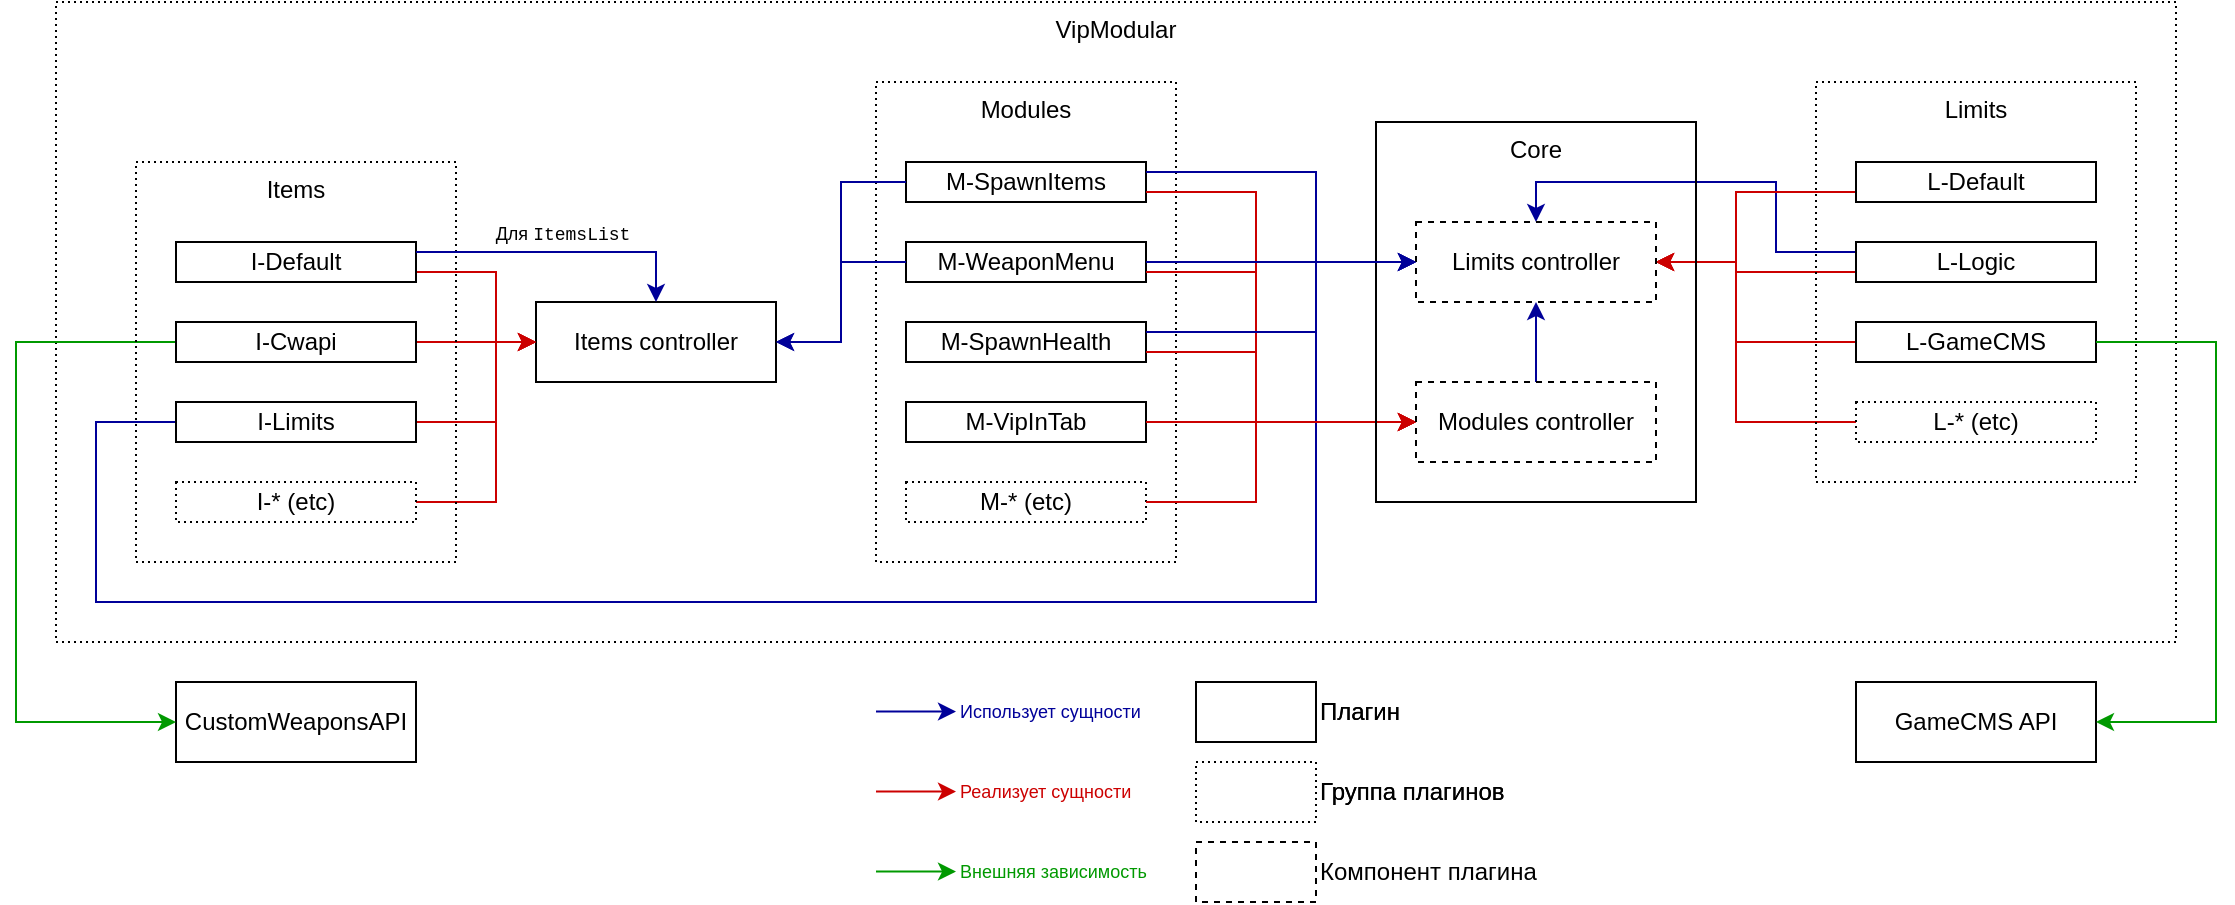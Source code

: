 <mxfile version="20.3.0" type="device"><diagram id="vGB55gLg2RTe1ndS0518" name="Страница 1"><mxGraphModel dx="1185" dy="729" grid="1" gridSize="10" guides="0" tooltips="1" connect="1" arrows="0" fold="1" page="1" pageScale="1" pageWidth="1169" pageHeight="827" math="0" shadow="0"><root><mxCell id="0"/><mxCell id="1" parent="0"/><mxCell id="vBNM8KiRsBC_5oRtE_Zr-55" value="VipModular" style="rounded=0;whiteSpace=wrap;html=1;fillColor=none;verticalAlign=top;strokeColor=#000000;dashed=1;dashPattern=1 2;" parent="1" vertex="1"><mxGeometry x="70" y="80" width="1060" height="320" as="geometry"/></mxCell><mxCell id="vBNM8KiRsBC_5oRtE_Zr-2" value="Items controller" style="rounded=0;whiteSpace=wrap;html=1;fillColor=none;" parent="1" vertex="1"><mxGeometry x="310" y="230" width="120" height="40" as="geometry"/></mxCell><mxCell id="vBNM8KiRsBC_5oRtE_Zr-27" value="" style="group;dashed=1;dashPattern=1 4;" parent="1" vertex="1" connectable="0"><mxGeometry x="480" y="120" width="150" height="240" as="geometry"/></mxCell><mxCell id="vBNM8KiRsBC_5oRtE_Zr-8" value="Modules" style="rounded=0;whiteSpace=wrap;html=1;fillColor=none;verticalAlign=top;dashed=1;dashPattern=1 2;" parent="vBNM8KiRsBC_5oRtE_Zr-27" vertex="1"><mxGeometry width="150" height="240" as="geometry"/></mxCell><mxCell id="vBNM8KiRsBC_5oRtE_Zr-9" value="M-WeaponMenu" style="rounded=0;whiteSpace=wrap;html=1;fillColor=none;" parent="vBNM8KiRsBC_5oRtE_Zr-27" vertex="1"><mxGeometry x="15" y="80" width="120" height="20" as="geometry"/></mxCell><mxCell id="vBNM8KiRsBC_5oRtE_Zr-11" value="M-SpawnHealth" style="rounded=0;whiteSpace=wrap;html=1;fillColor=none;" parent="vBNM8KiRsBC_5oRtE_Zr-27" vertex="1"><mxGeometry x="15" y="120" width="120" height="20" as="geometry"/></mxCell><mxCell id="vBNM8KiRsBC_5oRtE_Zr-12" value="M-SpawnItems" style="rounded=0;whiteSpace=wrap;html=1;fillColor=none;" parent="vBNM8KiRsBC_5oRtE_Zr-27" vertex="1"><mxGeometry x="15" y="40" width="120" height="20" as="geometry"/></mxCell><mxCell id="vBNM8KiRsBC_5oRtE_Zr-14" value="M-VipInTab" style="rounded=0;whiteSpace=wrap;html=1;fillColor=none;" parent="vBNM8KiRsBC_5oRtE_Zr-27" vertex="1"><mxGeometry x="15" y="160" width="120" height="20" as="geometry"/></mxCell><mxCell id="vBNM8KiRsBC_5oRtE_Zr-59" value="M-* (etc)" style="rounded=0;whiteSpace=wrap;html=1;fillColor=none;dashed=1;dashPattern=1 2;" parent="vBNM8KiRsBC_5oRtE_Zr-27" vertex="1"><mxGeometry x="15" y="200" width="120" height="20" as="geometry"/></mxCell><mxCell id="vBNM8KiRsBC_5oRtE_Zr-36" style="edgeStyle=orthogonalEdgeStyle;rounded=0;orthogonalLoop=1;jettySize=auto;html=1;exitX=1;exitY=0.75;exitDx=0;exitDy=0;entryX=0;entryY=0.5;entryDx=0;entryDy=0;strokeColor=#CC0000;" parent="1" source="vBNM8KiRsBC_5oRtE_Zr-33" target="vBNM8KiRsBC_5oRtE_Zr-2" edge="1"><mxGeometry relative="1" as="geometry"><Array as="points"><mxPoint x="290" y="215"/><mxPoint x="290" y="250"/></Array></mxGeometry></mxCell><mxCell id="vBNM8KiRsBC_5oRtE_Zr-37" style="edgeStyle=orthogonalEdgeStyle;rounded=0;orthogonalLoop=1;jettySize=auto;html=1;exitX=1;exitY=0.5;exitDx=0;exitDy=0;entryX=0;entryY=0.5;entryDx=0;entryDy=0;strokeColor=#CC0000;" parent="1" source="vBNM8KiRsBC_5oRtE_Zr-31" target="vBNM8KiRsBC_5oRtE_Zr-2" edge="1"><mxGeometry relative="1" as="geometry"><mxPoint x="180" y="160" as="targetPoint"/><Array as="points"><mxPoint x="290" y="290"/><mxPoint x="290" y="250"/></Array></mxGeometry></mxCell><mxCell id="vBNM8KiRsBC_5oRtE_Zr-38" style="edgeStyle=orthogonalEdgeStyle;rounded=0;orthogonalLoop=1;jettySize=auto;html=1;exitX=1;exitY=0.5;exitDx=0;exitDy=0;entryX=0;entryY=0.5;entryDx=0;entryDy=0;strokeColor=#CC0000;" parent="1" source="vBNM8KiRsBC_5oRtE_Zr-32" target="vBNM8KiRsBC_5oRtE_Zr-2" edge="1"><mxGeometry relative="1" as="geometry"><Array as="points"><mxPoint x="290" y="330"/><mxPoint x="290" y="250"/></Array></mxGeometry></mxCell><mxCell id="vBNM8KiRsBC_5oRtE_Zr-39" style="edgeStyle=orthogonalEdgeStyle;rounded=0;orthogonalLoop=1;jettySize=auto;html=1;exitX=0;exitY=0.5;exitDx=0;exitDy=0;entryX=0;entryY=0.5;entryDx=0;entryDy=0;strokeColor=#000099;" parent="1" source="vBNM8KiRsBC_5oRtE_Zr-31" target="vBNM8KiRsBC_5oRtE_Zr-4" edge="1"><mxGeometry relative="1" as="geometry"><Array as="points"><mxPoint x="90" y="290"/><mxPoint x="90" y="380"/><mxPoint x="700" y="380"/><mxPoint x="700" y="210"/></Array></mxGeometry></mxCell><mxCell id="vBNM8KiRsBC_5oRtE_Zr-40" style="edgeStyle=orthogonalEdgeStyle;rounded=0;orthogonalLoop=1;jettySize=auto;html=1;exitX=0;exitY=0.5;exitDx=0;exitDy=0;entryX=1;entryY=0.5;entryDx=0;entryDy=0;strokeColor=#000099;" parent="1" source="vBNM8KiRsBC_5oRtE_Zr-9" target="vBNM8KiRsBC_5oRtE_Zr-2" edge="1"><mxGeometry relative="1" as="geometry"/></mxCell><mxCell id="vBNM8KiRsBC_5oRtE_Zr-41" style="edgeStyle=orthogonalEdgeStyle;rounded=0;orthogonalLoop=1;jettySize=auto;html=1;exitX=0;exitY=0.5;exitDx=0;exitDy=0;entryX=1;entryY=0.5;entryDx=0;entryDy=0;strokeColor=#000099;" parent="1" source="vBNM8KiRsBC_5oRtE_Zr-12" target="vBNM8KiRsBC_5oRtE_Zr-2" edge="1"><mxGeometry relative="1" as="geometry"/></mxCell><mxCell id="vBNM8KiRsBC_5oRtE_Zr-43" style="edgeStyle=orthogonalEdgeStyle;rounded=0;orthogonalLoop=1;jettySize=auto;html=1;exitX=1;exitY=0.75;exitDx=0;exitDy=0;entryX=0;entryY=0.5;entryDx=0;entryDy=0;strokeColor=#CC0000;" parent="1" source="vBNM8KiRsBC_5oRtE_Zr-12" target="vBNM8KiRsBC_5oRtE_Zr-6" edge="1"><mxGeometry relative="1" as="geometry"><Array as="points"><mxPoint x="670" y="175"/><mxPoint x="670" y="290"/></Array></mxGeometry></mxCell><mxCell id="vBNM8KiRsBC_5oRtE_Zr-45" style="edgeStyle=orthogonalEdgeStyle;rounded=0;orthogonalLoop=1;jettySize=auto;html=1;exitX=1;exitY=0.5;exitDx=0;exitDy=0;entryX=0;entryY=0.5;entryDx=0;entryDy=0;strokeColor=#CC0000;" parent="1" source="vBNM8KiRsBC_5oRtE_Zr-14" target="vBNM8KiRsBC_5oRtE_Zr-6" edge="1"><mxGeometry relative="1" as="geometry"/></mxCell><mxCell id="vBNM8KiRsBC_5oRtE_Zr-46" style="edgeStyle=orthogonalEdgeStyle;rounded=0;orthogonalLoop=1;jettySize=auto;html=1;exitX=1;exitY=0.75;exitDx=0;exitDy=0;entryX=0;entryY=0.5;entryDx=0;entryDy=0;strokeColor=#CC0000;" parent="1" source="vBNM8KiRsBC_5oRtE_Zr-11" target="vBNM8KiRsBC_5oRtE_Zr-6" edge="1"><mxGeometry relative="1" as="geometry"><Array as="points"><mxPoint x="670" y="255"/><mxPoint x="670" y="290"/></Array></mxGeometry></mxCell><mxCell id="vBNM8KiRsBC_5oRtE_Zr-47" style="edgeStyle=orthogonalEdgeStyle;rounded=0;orthogonalLoop=1;jettySize=auto;html=1;exitX=1;exitY=0.75;exitDx=0;exitDy=0;entryX=0;entryY=0.5;entryDx=0;entryDy=0;strokeColor=#CC0000;" parent="1" source="vBNM8KiRsBC_5oRtE_Zr-9" target="vBNM8KiRsBC_5oRtE_Zr-6" edge="1"><mxGeometry relative="1" as="geometry"><Array as="points"><mxPoint x="670" y="215"/><mxPoint x="670" y="290"/></Array></mxGeometry></mxCell><mxCell id="vBNM8KiRsBC_5oRtE_Zr-48" style="edgeStyle=orthogonalEdgeStyle;rounded=0;orthogonalLoop=1;jettySize=auto;html=1;exitX=1;exitY=0.25;exitDx=0;exitDy=0;entryX=0;entryY=0.5;entryDx=0;entryDy=0;strokeColor=#000099;" parent="1" source="vBNM8KiRsBC_5oRtE_Zr-11" target="vBNM8KiRsBC_5oRtE_Zr-4" edge="1"><mxGeometry relative="1" as="geometry"><Array as="points"><mxPoint x="700" y="245"/><mxPoint x="700" y="210"/></Array></mxGeometry></mxCell><mxCell id="vBNM8KiRsBC_5oRtE_Zr-60" style="edgeStyle=orthogonalEdgeStyle;rounded=0;orthogonalLoop=1;jettySize=auto;html=1;exitX=1;exitY=0.5;exitDx=0;exitDy=0;entryX=0;entryY=0.5;entryDx=0;entryDy=0;strokeColor=#CC0000;" parent="1" source="vBNM8KiRsBC_5oRtE_Zr-59" target="vBNM8KiRsBC_5oRtE_Zr-6" edge="1"><mxGeometry relative="1" as="geometry"><mxPoint x="615" y="290" as="sourcePoint"/><mxPoint x="790" y="290" as="targetPoint"/><Array as="points"><mxPoint x="670" y="330"/><mxPoint x="670" y="290"/></Array></mxGeometry></mxCell><mxCell id="vBNM8KiRsBC_5oRtE_Zr-71" style="edgeStyle=orthogonalEdgeStyle;rounded=0;orthogonalLoop=1;jettySize=auto;html=1;exitX=1;exitY=0.5;exitDx=0;exitDy=0;entryX=0;entryY=0.5;entryDx=0;entryDy=0;strokeColor=#CC0000;" parent="1" source="vBNM8KiRsBC_5oRtE_Zr-70" target="vBNM8KiRsBC_5oRtE_Zr-2" edge="1"><mxGeometry relative="1" as="geometry"><Array as="points"><mxPoint x="290" y="250"/><mxPoint x="290" y="250"/></Array></mxGeometry></mxCell><mxCell id="vBNM8KiRsBC_5oRtE_Zr-72" value="CustomWeaponsAPI" style="rounded=0;whiteSpace=wrap;html=1;strokeColor=#000000;fillColor=none;" parent="1" vertex="1"><mxGeometry x="130" y="420" width="120" height="40" as="geometry"/></mxCell><mxCell id="vBNM8KiRsBC_5oRtE_Zr-73" style="edgeStyle=orthogonalEdgeStyle;rounded=0;orthogonalLoop=1;jettySize=auto;html=1;exitX=0;exitY=0.5;exitDx=0;exitDy=0;entryX=0;entryY=0.5;entryDx=0;entryDy=0;strokeColor=#009900;" parent="1" source="vBNM8KiRsBC_5oRtE_Zr-70" target="vBNM8KiRsBC_5oRtE_Zr-72" edge="1"><mxGeometry relative="1" as="geometry"><Array as="points"><mxPoint x="50" y="250"/><mxPoint x="50" y="440"/></Array></mxGeometry></mxCell><mxCell id="vBNM8KiRsBC_5oRtE_Zr-74" value="" style="group" parent="1" vertex="1" connectable="0"><mxGeometry x="110" y="160" width="160" height="200" as="geometry"/></mxCell><mxCell id="vBNM8KiRsBC_5oRtE_Zr-30" value="Items" style="rounded=0;whiteSpace=wrap;html=1;fillColor=none;verticalAlign=top;dashed=1;dashPattern=1 2;" parent="vBNM8KiRsBC_5oRtE_Zr-74" vertex="1"><mxGeometry width="160" height="200" as="geometry"/></mxCell><mxCell id="vBNM8KiRsBC_5oRtE_Zr-31" value="I-Limits" style="rounded=0;whiteSpace=wrap;html=1;fillColor=none;" parent="vBNM8KiRsBC_5oRtE_Zr-74" vertex="1"><mxGeometry x="20" y="120" width="120" height="20" as="geometry"/></mxCell><mxCell id="vBNM8KiRsBC_5oRtE_Zr-32" value="I-* (etc)" style="rounded=0;whiteSpace=wrap;html=1;fillColor=none;dashed=1;dashPattern=1 2;" parent="vBNM8KiRsBC_5oRtE_Zr-74" vertex="1"><mxGeometry x="20" y="160" width="120" height="20" as="geometry"/></mxCell><mxCell id="vBNM8KiRsBC_5oRtE_Zr-33" value="I-Default" style="rounded=0;whiteSpace=wrap;html=1;fillColor=none;" parent="vBNM8KiRsBC_5oRtE_Zr-74" vertex="1"><mxGeometry x="20" y="40" width="120" height="20" as="geometry"/></mxCell><mxCell id="vBNM8KiRsBC_5oRtE_Zr-70" value="I-Cwapi" style="rounded=0;whiteSpace=wrap;html=1;fillColor=none;" parent="vBNM8KiRsBC_5oRtE_Zr-74" vertex="1"><mxGeometry x="20" y="80" width="120" height="20" as="geometry"/></mxCell><mxCell id="vBNM8KiRsBC_5oRtE_Zr-76" value="Для &lt;font face=&quot;Courier New&quot; style=&quot;font-size: 9px;&quot;&gt;ItemsList&lt;/font&gt;" style="edgeStyle=orthogonalEdgeStyle;rounded=0;orthogonalLoop=1;jettySize=auto;html=1;exitX=1;exitY=0.25;exitDx=0;exitDy=0;entryX=0.5;entryY=0;entryDx=0;entryDy=0;strokeColor=#000099;verticalAlign=bottom;fontSize=9;" parent="1" source="vBNM8KiRsBC_5oRtE_Zr-33" target="vBNM8KiRsBC_5oRtE_Zr-2" edge="1"><mxGeometry relative="1" as="geometry"/></mxCell><mxCell id="vBNM8KiRsBC_5oRtE_Zr-79" style="edgeStyle=orthogonalEdgeStyle;rounded=0;orthogonalLoop=1;jettySize=auto;html=1;exitX=0;exitY=0.25;exitDx=0;exitDy=0;entryX=0.5;entryY=0;entryDx=0;entryDy=0;strokeColor=#000099;fontFamily=Courier New;fontSize=9;" parent="1" source="vBNM8KiRsBC_5oRtE_Zr-64" target="vBNM8KiRsBC_5oRtE_Zr-4" edge="1"><mxGeometry relative="1" as="geometry"><Array as="points"><mxPoint x="930" y="205"/><mxPoint x="930" y="170"/><mxPoint x="810" y="170"/></Array></mxGeometry></mxCell><mxCell id="vBNM8KiRsBC_5oRtE_Zr-83" style="edgeStyle=orthogonalEdgeStyle;rounded=0;orthogonalLoop=1;jettySize=auto;html=1;exitX=0;exitY=0.75;exitDx=0;exitDy=0;entryX=1;entryY=0.5;entryDx=0;entryDy=0;strokeColor=#CC0000;fontFamily=Courier New;fontSize=9;" parent="1" source="vBNM8KiRsBC_5oRtE_Zr-66" target="vBNM8KiRsBC_5oRtE_Zr-4" edge="1"><mxGeometry relative="1" as="geometry"><Array as="points"><mxPoint x="910" y="175"/><mxPoint x="910" y="210"/></Array></mxGeometry></mxCell><mxCell id="vBNM8KiRsBC_5oRtE_Zr-84" style="edgeStyle=orthogonalEdgeStyle;rounded=0;orthogonalLoop=1;jettySize=auto;html=1;exitX=0;exitY=0.75;exitDx=0;exitDy=0;strokeColor=#CC0000;fontFamily=Courier New;fontSize=9;entryX=1;entryY=0.5;entryDx=0;entryDy=0;" parent="1" source="vBNM8KiRsBC_5oRtE_Zr-64" target="vBNM8KiRsBC_5oRtE_Zr-4" edge="1"><mxGeometry relative="1" as="geometry"><mxPoint x="910" y="210" as="targetPoint"/><Array as="points"><mxPoint x="910" y="215"/><mxPoint x="910" y="210"/></Array></mxGeometry></mxCell><mxCell id="vBNM8KiRsBC_5oRtE_Zr-85" style="edgeStyle=orthogonalEdgeStyle;rounded=0;orthogonalLoop=1;jettySize=auto;html=1;exitX=0;exitY=0.5;exitDx=0;exitDy=0;entryX=1;entryY=0.5;entryDx=0;entryDy=0;strokeColor=#CC0000;fontFamily=Courier New;fontSize=9;" parent="1" source="vBNM8KiRsBC_5oRtE_Zr-65" target="vBNM8KiRsBC_5oRtE_Zr-4" edge="1"><mxGeometry relative="1" as="geometry"><Array as="points"><mxPoint x="910" y="250"/><mxPoint x="910" y="210"/></Array></mxGeometry></mxCell><mxCell id="vBNM8KiRsBC_5oRtE_Zr-86" style="edgeStyle=orthogonalEdgeStyle;rounded=0;orthogonalLoop=1;jettySize=auto;html=1;exitX=0;exitY=0.5;exitDx=0;exitDy=0;entryX=1;entryY=0.5;entryDx=0;entryDy=0;strokeColor=#CC0000;fontFamily=Courier New;fontSize=9;" parent="1" source="vBNM8KiRsBC_5oRtE_Zr-68" target="vBNM8KiRsBC_5oRtE_Zr-4" edge="1"><mxGeometry relative="1" as="geometry"><mxPoint x="985" y="290" as="sourcePoint"/><Array as="points"><mxPoint x="910" y="290"/><mxPoint x="910" y="210"/></Array></mxGeometry></mxCell><mxCell id="vBNM8KiRsBC_5oRtE_Zr-87" value="" style="group" parent="1" vertex="1" connectable="0"><mxGeometry x="950" y="120" width="160" height="200" as="geometry"/></mxCell><mxCell id="vBNM8KiRsBC_5oRtE_Zr-63" value="Limits" style="rounded=0;whiteSpace=wrap;html=1;fillColor=none;verticalAlign=top;dashed=1;dashPattern=1 2;" parent="vBNM8KiRsBC_5oRtE_Zr-87" vertex="1"><mxGeometry width="160" height="200" as="geometry"/></mxCell><mxCell id="vBNM8KiRsBC_5oRtE_Zr-64" value="L-Logic" style="rounded=0;whiteSpace=wrap;html=1;fillColor=none;" parent="vBNM8KiRsBC_5oRtE_Zr-87" vertex="1"><mxGeometry x="20" y="80" width="120" height="20" as="geometry"/></mxCell><mxCell id="vBNM8KiRsBC_5oRtE_Zr-65" value="L-GameCMS" style="rounded=0;whiteSpace=wrap;html=1;fillColor=none;" parent="vBNM8KiRsBC_5oRtE_Zr-87" vertex="1"><mxGeometry x="20" y="120" width="120" height="20" as="geometry"/></mxCell><mxCell id="vBNM8KiRsBC_5oRtE_Zr-66" value="L-Default" style="rounded=0;whiteSpace=wrap;html=1;fillColor=none;" parent="vBNM8KiRsBC_5oRtE_Zr-87" vertex="1"><mxGeometry x="20" y="40" width="120" height="20" as="geometry"/></mxCell><mxCell id="vBNM8KiRsBC_5oRtE_Zr-68" value="L-* (etc)" style="rounded=0;whiteSpace=wrap;html=1;fillColor=none;dashed=1;dashPattern=1 2;" parent="vBNM8KiRsBC_5oRtE_Zr-87" vertex="1"><mxGeometry x="20" y="160" width="120" height="20" as="geometry"/></mxCell><mxCell id="vBNM8KiRsBC_5oRtE_Zr-88" value="" style="group" parent="1" vertex="1" connectable="0"><mxGeometry x="730" y="140" width="160" height="190" as="geometry"/></mxCell><mxCell id="vBNM8KiRsBC_5oRtE_Zr-7" value="Core" style="rounded=0;whiteSpace=wrap;html=1;fillColor=none;verticalAlign=top;" parent="vBNM8KiRsBC_5oRtE_Zr-88" vertex="1"><mxGeometry width="160" height="190" as="geometry"/></mxCell><mxCell id="vBNM8KiRsBC_5oRtE_Zr-4" value="Limits controller" style="rounded=0;whiteSpace=wrap;html=1;fillColor=none;dashed=1;" parent="vBNM8KiRsBC_5oRtE_Zr-88" vertex="1"><mxGeometry x="20" y="50" width="120" height="40" as="geometry"/></mxCell><mxCell id="vBNM8KiRsBC_5oRtE_Zr-42" style="edgeStyle=orthogonalEdgeStyle;rounded=0;orthogonalLoop=1;jettySize=auto;html=1;exitX=0.5;exitY=0;exitDx=0;exitDy=0;entryX=0.5;entryY=1;entryDx=0;entryDy=0;strokeColor=#000099;" parent="vBNM8KiRsBC_5oRtE_Zr-88" source="vBNM8KiRsBC_5oRtE_Zr-6" target="vBNM8KiRsBC_5oRtE_Zr-4" edge="1"><mxGeometry relative="1" as="geometry"/></mxCell><mxCell id="vBNM8KiRsBC_5oRtE_Zr-6" value="Modules controller" style="rounded=0;whiteSpace=wrap;html=1;fillColor=none;dashed=1;" parent="vBNM8KiRsBC_5oRtE_Zr-88" vertex="1"><mxGeometry x="20" y="130" width="120" height="40" as="geometry"/></mxCell><mxCell id="vBNM8KiRsBC_5oRtE_Zr-89" value="GameCMS API" style="rounded=0;whiteSpace=wrap;html=1;strokeColor=#000000;fillColor=none;" parent="1" vertex="1"><mxGeometry x="970" y="420" width="120" height="40" as="geometry"/></mxCell><mxCell id="vBNM8KiRsBC_5oRtE_Zr-90" style="edgeStyle=orthogonalEdgeStyle;rounded=0;orthogonalLoop=1;jettySize=auto;html=1;exitX=1;exitY=0.5;exitDx=0;exitDy=0;entryX=1;entryY=0.5;entryDx=0;entryDy=0;strokeColor=#009900;fontFamily=Courier New;fontSize=9;" parent="1" source="vBNM8KiRsBC_5oRtE_Zr-65" target="vBNM8KiRsBC_5oRtE_Zr-89" edge="1"><mxGeometry relative="1" as="geometry"><Array as="points"><mxPoint x="1150" y="250"/><mxPoint x="1150" y="440"/></Array></mxGeometry></mxCell><mxCell id="vBNM8KiRsBC_5oRtE_Zr-96" style="edgeStyle=orthogonalEdgeStyle;rounded=0;orthogonalLoop=1;jettySize=auto;html=1;exitX=1;exitY=0.5;exitDx=0;exitDy=0;entryX=0;entryY=0.5;entryDx=0;entryDy=0;strokeColor=#000099;" parent="1" source="vBNM8KiRsBC_5oRtE_Zr-9" target="vBNM8KiRsBC_5oRtE_Zr-4" edge="1"><mxGeometry relative="1" as="geometry"><mxPoint x="760" y="220" as="targetPoint"/><mxPoint x="625" y="220" as="sourcePoint"/><Array as="points"/></mxGeometry></mxCell><mxCell id="vBNM8KiRsBC_5oRtE_Zr-97" style="edgeStyle=orthogonalEdgeStyle;rounded=0;orthogonalLoop=1;jettySize=auto;html=1;exitX=1;exitY=0.25;exitDx=0;exitDy=0;entryX=0;entryY=0.5;entryDx=0;entryDy=0;strokeColor=#000099;" parent="1" source="vBNM8KiRsBC_5oRtE_Zr-12" target="vBNM8KiRsBC_5oRtE_Zr-4" edge="1"><mxGeometry relative="1" as="geometry"><mxPoint x="615" y="165" as="sourcePoint"/><mxPoint x="790" y="210" as="targetPoint"/><Array as="points"><mxPoint x="700" y="165"/><mxPoint x="700" y="210"/></Array></mxGeometry></mxCell><mxCell id="vBNM8KiRsBC_5oRtE_Zr-98" value="" style="group" parent="1" vertex="1" connectable="0"><mxGeometry x="480" y="420" width="140" height="30" as="geometry"/></mxCell><mxCell id="vBNM8KiRsBC_5oRtE_Zr-91" value="" style="endArrow=classic;html=1;rounded=0;strokeColor=#000099;fontFamily=Courier New;fontSize=9;" parent="vBNM8KiRsBC_5oRtE_Zr-98" edge="1"><mxGeometry width="50" height="50" relative="1" as="geometry"><mxPoint y="14.8" as="sourcePoint"/><mxPoint x="40" y="14.8" as="targetPoint"/></mxGeometry></mxCell><mxCell id="vBNM8KiRsBC_5oRtE_Zr-93" value="Использует сущности" style="text;html=1;strokeColor=none;fillColor=none;align=left;verticalAlign=middle;whiteSpace=wrap;rounded=0;fontFamily=Helvetica;fontSize=9;fontColor=#000099;" parent="vBNM8KiRsBC_5oRtE_Zr-98" vertex="1"><mxGeometry x="40" width="100" height="30" as="geometry"/></mxCell><mxCell id="vBNM8KiRsBC_5oRtE_Zr-99" value="" style="group" parent="1" vertex="1" connectable="0"><mxGeometry x="480" y="460" width="140" height="30" as="geometry"/></mxCell><mxCell id="vBNM8KiRsBC_5oRtE_Zr-92" value="" style="endArrow=classic;html=1;rounded=0;strokeColor=#CC0000;fontFamily=Courier New;fontSize=9;" parent="vBNM8KiRsBC_5oRtE_Zr-99" edge="1"><mxGeometry width="50" height="50" relative="1" as="geometry"><mxPoint y="14.8" as="sourcePoint"/><mxPoint x="40" y="14.8" as="targetPoint"/></mxGeometry></mxCell><mxCell id="vBNM8KiRsBC_5oRtE_Zr-94" value="Реализует сущности" style="text;html=1;strokeColor=none;fillColor=none;align=left;verticalAlign=middle;whiteSpace=wrap;rounded=0;fontFamily=Helvetica;fontSize=9;fontColor=#CC0000;" parent="vBNM8KiRsBC_5oRtE_Zr-99" vertex="1"><mxGeometry x="40" width="100" height="30" as="geometry"/></mxCell><mxCell id="vBNM8KiRsBC_5oRtE_Zr-100" value="" style="group;fontColor=#009900;" parent="1" vertex="1" connectable="0"><mxGeometry x="480" y="500" width="140" height="30" as="geometry"/></mxCell><mxCell id="vBNM8KiRsBC_5oRtE_Zr-101" value="" style="endArrow=classic;html=1;rounded=0;strokeColor=#009900;fontFamily=Courier New;fontSize=9;" parent="vBNM8KiRsBC_5oRtE_Zr-100" edge="1"><mxGeometry width="50" height="50" relative="1" as="geometry"><mxPoint y="14.8" as="sourcePoint"/><mxPoint x="40" y="14.8" as="targetPoint"/></mxGeometry></mxCell><mxCell id="vBNM8KiRsBC_5oRtE_Zr-102" value="Внешняя зависимость" style="text;html=1;strokeColor=none;fillColor=none;align=left;verticalAlign=middle;whiteSpace=wrap;rounded=0;fontFamily=Helvetica;fontSize=9;fontColor=#009900;" parent="vBNM8KiRsBC_5oRtE_Zr-100" vertex="1"><mxGeometry x="40" width="100" height="30" as="geometry"/></mxCell><mxCell id="l3Q4kcVsms4IPGFJNuDA-10" value="" style="group" vertex="1" connectable="0" parent="1"><mxGeometry x="640" y="420" width="200" height="30" as="geometry"/></mxCell><mxCell id="l3Q4kcVsms4IPGFJNuDA-2" value="" style="rounded=0;whiteSpace=wrap;html=1;fillColor=none;" vertex="1" parent="l3Q4kcVsms4IPGFJNuDA-10"><mxGeometry width="60" height="30" as="geometry"/></mxCell><mxCell id="l3Q4kcVsms4IPGFJNuDA-7" value="Плагин" style="text;html=1;strokeColor=none;fillColor=none;align=left;verticalAlign=middle;whiteSpace=wrap;rounded=0;dashed=1;dashPattern=1 2;" vertex="1" parent="l3Q4kcVsms4IPGFJNuDA-10"><mxGeometry x="60" width="140" height="30" as="geometry"/></mxCell><mxCell id="l3Q4kcVsms4IPGFJNuDA-11" value="" style="group" vertex="1" connectable="0" parent="1"><mxGeometry x="640" y="460" width="200" height="30" as="geometry"/></mxCell><mxCell id="l3Q4kcVsms4IPGFJNuDA-1" value="" style="rounded=0;whiteSpace=wrap;html=1;fillColor=none;dashed=1;dashPattern=1 2;" vertex="1" parent="l3Q4kcVsms4IPGFJNuDA-11"><mxGeometry width="60" height="30" as="geometry"/></mxCell><mxCell id="l3Q4kcVsms4IPGFJNuDA-9" value="Группа плагинов" style="text;html=1;strokeColor=none;fillColor=none;align=left;verticalAlign=middle;whiteSpace=wrap;rounded=0;dashed=1;dashPattern=1 2;" vertex="1" parent="l3Q4kcVsms4IPGFJNuDA-11"><mxGeometry x="60" width="140" height="30" as="geometry"/></mxCell><mxCell id="l3Q4kcVsms4IPGFJNuDA-12" value="" style="group" vertex="1" connectable="0" parent="1"><mxGeometry x="640" y="500" width="200" height="30" as="geometry"/></mxCell><mxCell id="l3Q4kcVsms4IPGFJNuDA-13" value="" style="rounded=0;whiteSpace=wrap;html=1;fillColor=none;dashed=1;" vertex="1" parent="l3Q4kcVsms4IPGFJNuDA-12"><mxGeometry width="60" height="30" as="geometry"/></mxCell><mxCell id="l3Q4kcVsms4IPGFJNuDA-14" value="Компонент плагина" style="text;html=1;strokeColor=none;fillColor=none;align=left;verticalAlign=middle;whiteSpace=wrap;rounded=0;dashed=1;dashPattern=1 2;" vertex="1" parent="l3Q4kcVsms4IPGFJNuDA-12"><mxGeometry x="60" width="140" height="30" as="geometry"/></mxCell><mxCell id="l3Q4kcVsms4IPGFJNuDA-15" value="" style="group" vertex="1" connectable="0" parent="l3Q4kcVsms4IPGFJNuDA-12"><mxGeometry y="-80" width="200" height="30" as="geometry"/></mxCell><mxCell id="l3Q4kcVsms4IPGFJNuDA-16" value="" style="rounded=0;whiteSpace=wrap;html=1;fillColor=none;" vertex="1" parent="l3Q4kcVsms4IPGFJNuDA-15"><mxGeometry width="60" height="30" as="geometry"/></mxCell><mxCell id="l3Q4kcVsms4IPGFJNuDA-17" value="Плагин" style="text;html=1;strokeColor=none;fillColor=none;align=left;verticalAlign=middle;whiteSpace=wrap;rounded=0;dashed=1;dashPattern=1 2;" vertex="1" parent="l3Q4kcVsms4IPGFJNuDA-15"><mxGeometry x="60" width="140" height="30" as="geometry"/></mxCell><mxCell id="l3Q4kcVsms4IPGFJNuDA-18" value="" style="group" vertex="1" connectable="0" parent="l3Q4kcVsms4IPGFJNuDA-12"><mxGeometry y="-40" width="200" height="30" as="geometry"/></mxCell><mxCell id="l3Q4kcVsms4IPGFJNuDA-19" value="" style="rounded=0;whiteSpace=wrap;html=1;fillColor=none;dashed=1;dashPattern=1 2;" vertex="1" parent="l3Q4kcVsms4IPGFJNuDA-18"><mxGeometry width="60" height="30" as="geometry"/></mxCell><mxCell id="l3Q4kcVsms4IPGFJNuDA-20" value="Группа плагинов" style="text;html=1;strokeColor=none;fillColor=none;align=left;verticalAlign=middle;whiteSpace=wrap;rounded=0;dashed=1;dashPattern=1 2;" vertex="1" parent="l3Q4kcVsms4IPGFJNuDA-18"><mxGeometry x="60" width="140" height="30" as="geometry"/></mxCell></root></mxGraphModel></diagram></mxfile>